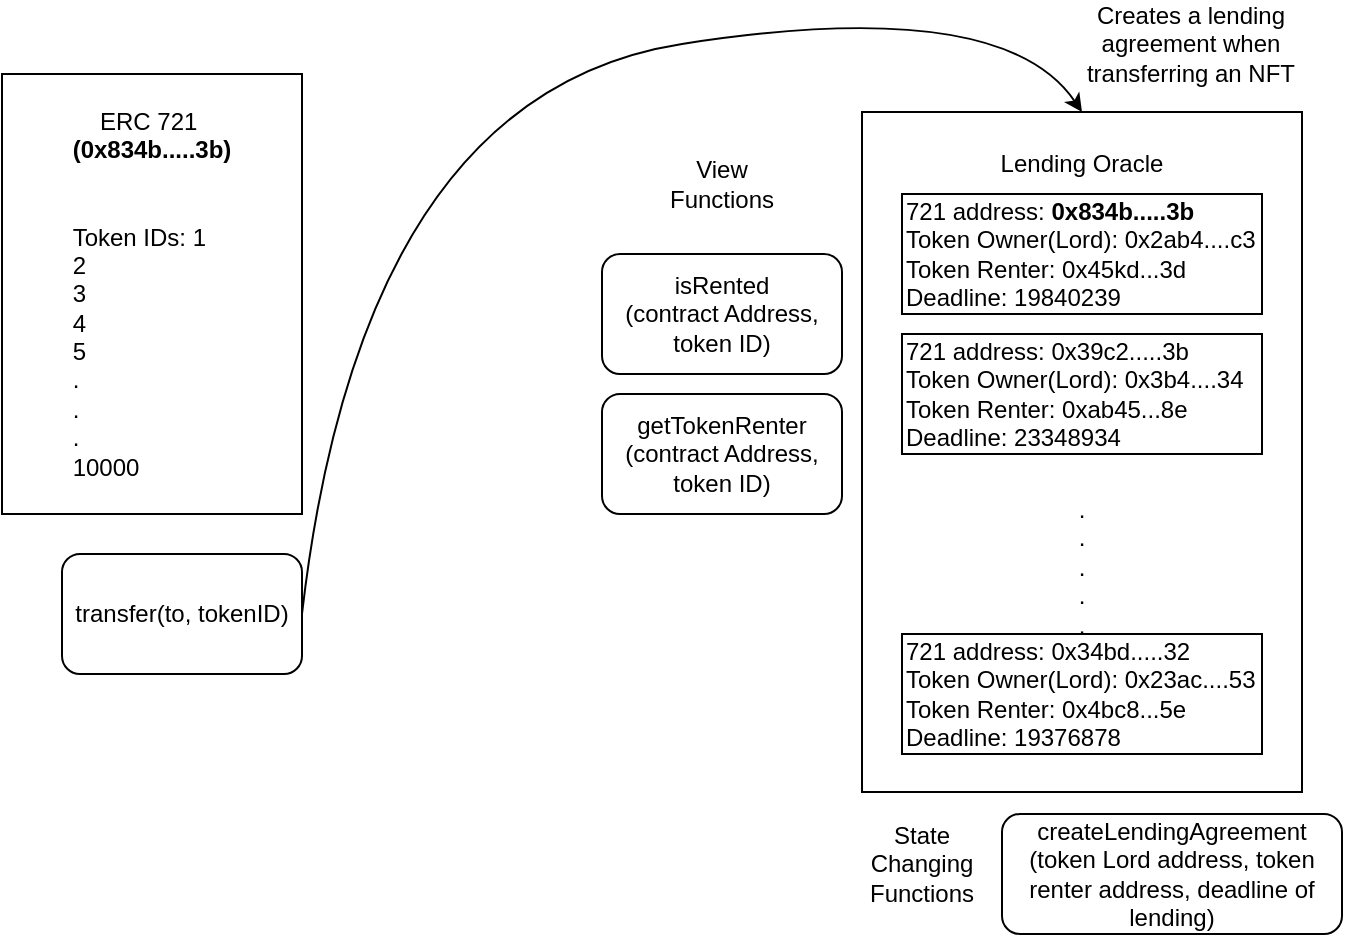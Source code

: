 <mxfile version="20.0.3" type="device"><diagram id="B1FuBhb4saBPlCqV_oEl" name="Page-1"><mxGraphModel dx="946" dy="645" grid="1" gridSize="10" guides="1" tooltips="1" connect="1" arrows="1" fold="1" page="1" pageScale="1" pageWidth="827" pageHeight="1169" math="0" shadow="0"><root><mxCell id="0"/><mxCell id="1" parent="0"/><mxCell id="zQaoCWl9cJyzjPQSqdKa-1" value="ERC 721&amp;nbsp;&lt;br&gt;&lt;b&gt;(&lt;span style=&quot;text-align: left;&quot;&gt;0x834b.....3b)&lt;/span&gt;&lt;br&gt;&lt;/b&gt;&lt;br&gt;&lt;br&gt;&lt;div style=&quot;text-align: left;&quot;&gt;&lt;div style=&quot;text-align: justify;&quot;&gt;Token IDs: 1&lt;/div&gt;&lt;/div&gt;&lt;div style=&quot;text-align: justify;&quot;&gt;&lt;span style=&quot;&quot;&gt;&#9;&lt;span style=&quot;&quot;&gt;&#9;  &lt;/span&gt;&lt;/span&gt;2&lt;/div&gt;&lt;div style=&quot;text-align: justify;&quot;&gt;3&lt;/div&gt;&lt;div style=&quot;text-align: justify;&quot;&gt;&lt;span style=&quot;&quot;&gt;&#9;&lt;span style=&quot;&quot;&gt;&#9;  4&lt;/span&gt;&lt;/span&gt;&lt;/div&gt;&lt;div style=&quot;text-align: justify;&quot;&gt;&lt;span style=&quot;&quot;&gt;&#9;&lt;span style=&quot;&quot;&gt;&#9;  5&lt;/span&gt;&lt;/span&gt;&lt;/div&gt;&lt;div style=&quot;text-align: justify;&quot;&gt;&lt;span style=&quot;&quot;&gt;&#9;&lt;span style=&quot;&quot;&gt;&#9;  &lt;/span&gt;&lt;/span&gt;.&lt;/div&gt;&lt;div style=&quot;text-align: justify;&quot;&gt;&lt;span style=&quot;&quot;&gt;&#9;&lt;span style=&quot;&quot;&gt;&#9;  &lt;/span&gt;&lt;/span&gt;.&lt;/div&gt;&lt;div style=&quot;text-align: justify;&quot;&gt;&lt;span style=&quot;&quot;&gt;&#9;&lt;span style=&quot;&quot;&gt;&#9;  &lt;/span&gt;&lt;/span&gt;.&lt;/div&gt;&lt;div style=&quot;text-align: justify;&quot;&gt;&lt;span style=&quot;&quot;&gt;&#9;&lt;span style=&quot;&quot;&gt;&#9;  &lt;/span&gt;&lt;/span&gt;10000&lt;/div&gt;" style="rounded=0;whiteSpace=wrap;html=1;" vertex="1" parent="1"><mxGeometry x="70" y="50" width="150" height="220" as="geometry"/></mxCell><mxCell id="zQaoCWl9cJyzjPQSqdKa-2" value="Lending Oracle&lt;br&gt;&lt;br&gt;&lt;br&gt;&lt;br&gt;&lt;br&gt;&lt;br&gt;&lt;br&gt;&lt;br&gt;&lt;br&gt;&lt;br&gt;&lt;br&gt;&lt;br&gt;.&lt;br&gt;.&lt;br&gt;.&lt;br&gt;.&lt;br&gt;.&lt;br&gt;&lt;br&gt;&lt;br&gt;&lt;br&gt;&lt;br&gt;" style="rounded=0;whiteSpace=wrap;html=1;" vertex="1" parent="1"><mxGeometry x="500" y="69" width="220" height="340" as="geometry"/></mxCell><mxCell id="zQaoCWl9cJyzjPQSqdKa-3" value="721 address: &lt;b&gt;0x834b.....3b&lt;br&gt;&lt;/b&gt;Token Owner(Lord): 0x2ab4....c3&lt;br&gt;Token Renter: 0x45kd...3d&lt;br&gt;Deadline: 19840239" style="rounded=0;whiteSpace=wrap;html=1;align=left;" vertex="1" parent="1"><mxGeometry x="520" y="110" width="180" height="60" as="geometry"/></mxCell><mxCell id="zQaoCWl9cJyzjPQSqdKa-5" value="721 address: 0x39c2.....3b&lt;br&gt;Token Owner(Lord): 0x3b4....34&lt;br&gt;Token Renter: 0xab45...8e&lt;br&gt;Deadline: 23348934" style="rounded=0;whiteSpace=wrap;html=1;align=left;" vertex="1" parent="1"><mxGeometry x="520" y="180" width="180" height="60" as="geometry"/></mxCell><mxCell id="zQaoCWl9cJyzjPQSqdKa-6" value="721 address: 0x34bd.....32&lt;br&gt;Token Owner(Lord): 0x23ac....53&lt;br&gt;Token Renter: 0x4bc8...5e&lt;br&gt;Deadline: 19376878" style="rounded=0;whiteSpace=wrap;html=1;align=left;" vertex="1" parent="1"><mxGeometry x="520" y="330" width="180" height="60" as="geometry"/></mxCell><mxCell id="zQaoCWl9cJyzjPQSqdKa-7" value="isRented&lt;br&gt;(contract Address, &lt;br&gt;token ID)" style="rounded=1;whiteSpace=wrap;html=1;" vertex="1" parent="1"><mxGeometry x="370" y="140" width="120" height="60" as="geometry"/></mxCell><mxCell id="zQaoCWl9cJyzjPQSqdKa-9" value="getTokenRenter&lt;br&gt;(contract Address, &lt;br&gt;token ID)" style="rounded=1;whiteSpace=wrap;html=1;" vertex="1" parent="1"><mxGeometry x="370" y="210" width="120" height="60" as="geometry"/></mxCell><mxCell id="zQaoCWl9cJyzjPQSqdKa-11" value="transfer(to,&amp;nbsp;tokenID)" style="rounded=1;whiteSpace=wrap;html=1;" vertex="1" parent="1"><mxGeometry x="100" y="290" width="120" height="60" as="geometry"/></mxCell><mxCell id="zQaoCWl9cJyzjPQSqdKa-12" value="View Functions" style="text;html=1;strokeColor=none;fillColor=none;align=center;verticalAlign=middle;whiteSpace=wrap;rounded=0;" vertex="1" parent="1"><mxGeometry x="400" y="90" width="60" height="30" as="geometry"/></mxCell><mxCell id="zQaoCWl9cJyzjPQSqdKa-19" style="edgeStyle=orthogonalEdgeStyle;rounded=0;orthogonalLoop=1;jettySize=auto;html=1;exitX=0;exitY=0.25;exitDx=0;exitDy=0;" edge="1" parent="1" source="zQaoCWl9cJyzjPQSqdKa-13"><mxGeometry relative="1" as="geometry"><mxPoint x="500" y="438" as="targetPoint"/></mxGeometry></mxCell><mxCell id="zQaoCWl9cJyzjPQSqdKa-13" value="State Changing Functions" style="text;html=1;strokeColor=none;fillColor=none;align=center;verticalAlign=middle;whiteSpace=wrap;rounded=0;" vertex="1" parent="1"><mxGeometry x="500" y="430" width="60" height="30" as="geometry"/></mxCell><mxCell id="zQaoCWl9cJyzjPQSqdKa-14" value="" style="curved=1;endArrow=classic;html=1;rounded=0;exitX=1;exitY=0.5;exitDx=0;exitDy=0;entryX=0.5;entryY=0;entryDx=0;entryDy=0;" edge="1" parent="1" source="zQaoCWl9cJyzjPQSqdKa-11" target="zQaoCWl9cJyzjPQSqdKa-2"><mxGeometry width="50" height="50" relative="1" as="geometry"><mxPoint x="390" y="350" as="sourcePoint"/><mxPoint x="320" y="80" as="targetPoint"/><Array as="points"><mxPoint x="250" y="60"/><mxPoint x="570" y="10"/></Array></mxGeometry></mxCell><mxCell id="zQaoCWl9cJyzjPQSqdKa-16" value="Creates a lending agreement when transferring an NFT" style="text;html=1;strokeColor=none;fillColor=none;align=center;verticalAlign=middle;whiteSpace=wrap;rounded=0;" vertex="1" parent="1"><mxGeometry x="600" y="20" width="129" height="30" as="geometry"/></mxCell><mxCell id="zQaoCWl9cJyzjPQSqdKa-18" value="createLendingAgreement&lt;br&gt;(token Lord address, token renter address, deadline of lending)" style="rounded=1;whiteSpace=wrap;html=1;" vertex="1" parent="1"><mxGeometry x="570" y="420" width="170" height="60" as="geometry"/></mxCell></root></mxGraphModel></diagram></mxfile>